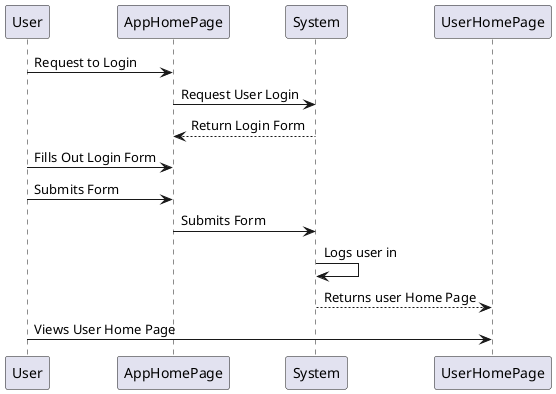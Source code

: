 @startuml
       User -> AppHomePage: Request to Login
       AppHomePage -> System: Request User Login

       System --> AppHomePage: Return Login Form
       User -> AppHomePage: Fills Out Login Form
       User -> AppHomePage: Submits Form
       AppHomePage -> System: Submits Form

       System -> System: Logs user in
       System --> UserHomePage: Returns user Home Page
       User -> UserHomePage: Views User Home Page
@enduml